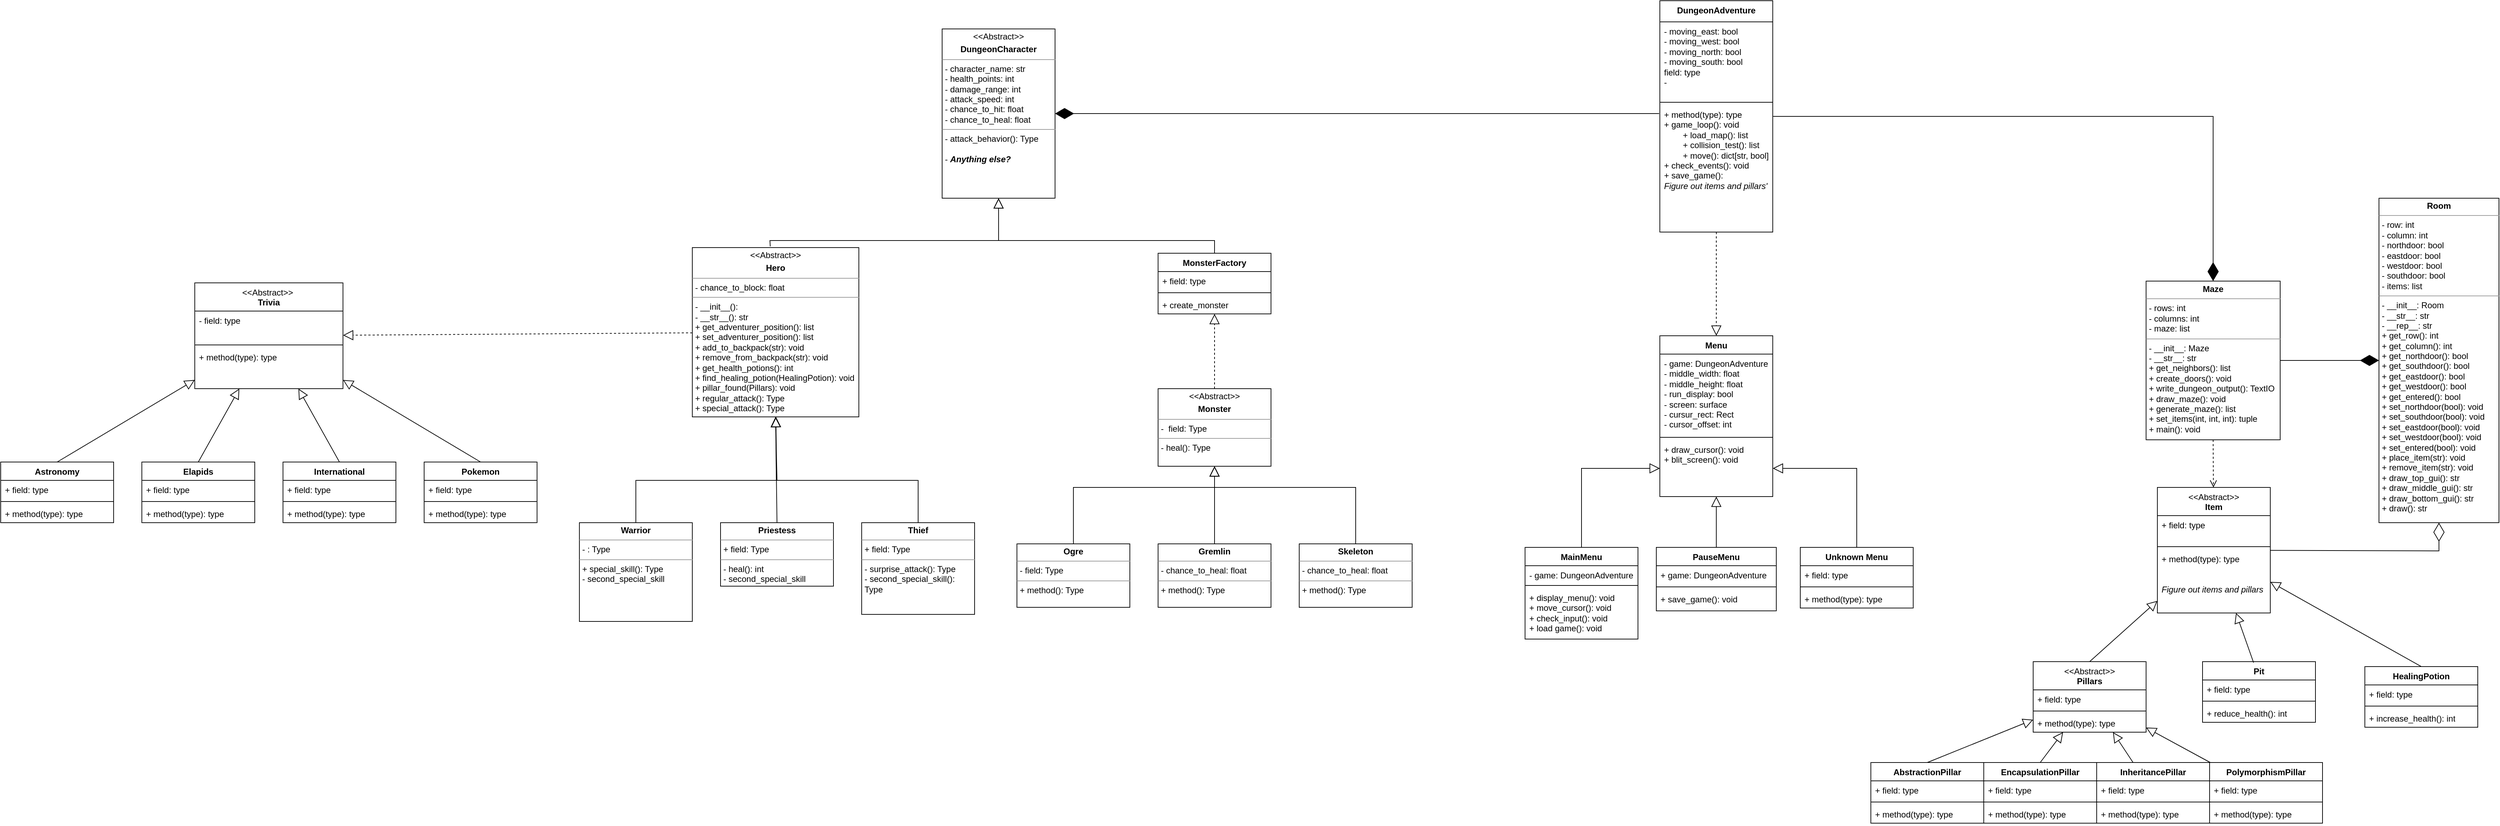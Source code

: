 <mxfile version="23.0.2" type="device">
  <diagram id="C5RBs43oDa-KdzZeNtuy" name="Page-1">
    <mxGraphModel dx="3747" dy="2224" grid="1" gridSize="10" guides="1" tooltips="1" connect="1" arrows="1" fold="1" page="1" pageScale="1" pageWidth="827" pageHeight="1169" math="0" shadow="0">
      <root>
        <mxCell id="WIyWlLk6GJQsqaUBKTNV-0" />
        <mxCell id="WIyWlLk6GJQsqaUBKTNV-1" parent="WIyWlLk6GJQsqaUBKTNV-0" />
        <mxCell id="2SQYG1B2E4VFdqfXbupN-0" value="&lt;p style=&quot;margin:0px;margin-top:4px;text-align:center;&quot;&gt;&lt;b&gt;Room&lt;/b&gt;&lt;/p&gt;&lt;hr size=&quot;1&quot;&gt;&lt;p style=&quot;margin:0px;margin-left:4px;&quot;&gt;- row: int&lt;/p&gt;&lt;p style=&quot;margin:0px;margin-left:4px;&quot;&gt;- column: int&lt;/p&gt;&lt;p style=&quot;margin:0px;margin-left:4px;&quot;&gt;- northdoor: bool&lt;/p&gt;&lt;p style=&quot;margin:0px;margin-left:4px;&quot;&gt;- eastdoor: bool&lt;/p&gt;&lt;p style=&quot;margin:0px;margin-left:4px;&quot;&gt;- westdoor: bool&lt;/p&gt;&lt;p style=&quot;margin:0px;margin-left:4px;&quot;&gt;- southdoor: bool&lt;/p&gt;&lt;p style=&quot;margin:0px;margin-left:4px;&quot;&gt;- items: list&lt;/p&gt;&lt;hr size=&quot;1&quot;&gt;&lt;p style=&quot;margin:0px;margin-left:4px;&quot;&gt;- __init__: Room&lt;/p&gt;&lt;p style=&quot;margin:0px;margin-left:4px;&quot;&gt;- __str__: str&lt;/p&gt;&lt;p style=&quot;margin:0px;margin-left:4px;&quot;&gt;- __rep__: str&lt;/p&gt;&lt;p style=&quot;margin:0px;margin-left:4px;&quot;&gt;+ get_row(): int&lt;/p&gt;&lt;p style=&quot;margin:0px;margin-left:4px;&quot;&gt;+ get_column(): int&lt;/p&gt;&lt;p style=&quot;margin:0px;margin-left:4px;&quot;&gt;+ get_northdoor(): bool&lt;/p&gt;&lt;p style=&quot;margin:0px;margin-left:4px;&quot;&gt;+ get_southdoor(): bool&lt;/p&gt;&lt;p style=&quot;margin:0px;margin-left:4px;&quot;&gt;+ get_eastdoor(): bool&lt;/p&gt;&lt;p style=&quot;margin:0px;margin-left:4px;&quot;&gt;+ get_westdoor(): bool&lt;/p&gt;&lt;p style=&quot;margin:0px;margin-left:4px;&quot;&gt;+ get_entered(): bool&lt;/p&gt;&lt;p style=&quot;margin:0px;margin-left:4px;&quot;&gt;+ set_northdoor(bool): void&lt;/p&gt;&lt;p style=&quot;margin:0px;margin-left:4px;&quot;&gt;+ set_southdoor(bool): void&lt;/p&gt;&lt;p style=&quot;margin:0px;margin-left:4px;&quot;&gt;+ set_eastdoor(bool): void&lt;/p&gt;&lt;p style=&quot;margin:0px;margin-left:4px;&quot;&gt;+ set_westdoor(bool): void&lt;/p&gt;&lt;p style=&quot;margin:0px;margin-left:4px;&quot;&gt;+ set_entered(bool): void&lt;/p&gt;&lt;p style=&quot;margin:0px;margin-left:4px;&quot;&gt;+ place_item(str): void&amp;nbsp;&lt;/p&gt;&lt;p style=&quot;margin:0px;margin-left:4px;&quot;&gt;+ remove_item(str): void&amp;nbsp;&lt;/p&gt;&lt;p style=&quot;margin:0px;margin-left:4px;&quot;&gt;+ draw_top_gui(): str&lt;/p&gt;&lt;p style=&quot;margin:0px;margin-left:4px;&quot;&gt;+ draw_middle_gui(): str&lt;/p&gt;&lt;p style=&quot;margin:0px;margin-left:4px;&quot;&gt;+ draw_bottom_gui(): str&lt;/p&gt;&lt;p style=&quot;margin:0px;margin-left:4px;&quot;&gt;+ draw(): str&lt;/p&gt;&lt;p style=&quot;margin:0px;margin-left:4px;&quot;&gt;&lt;br&gt;&lt;/p&gt;&lt;p style=&quot;margin:0px;margin-left:4px;&quot;&gt;&lt;br&gt;&lt;/p&gt;&lt;p style=&quot;margin:0px;margin-left:4px;&quot;&gt;&lt;br&gt;&lt;/p&gt;&lt;p style=&quot;margin:0px;margin-left:4px;&quot;&gt;&lt;br&gt;&lt;/p&gt;&lt;p style=&quot;margin:0px;margin-left:4px;&quot;&gt;&lt;br&gt;&lt;/p&gt;" style="verticalAlign=top;align=left;overflow=fill;fontSize=12;fontFamily=Helvetica;html=1;whiteSpace=wrap;" parent="WIyWlLk6GJQsqaUBKTNV-1" vertex="1">
          <mxGeometry x="2370" y="-40" width="170" height="460" as="geometry" />
        </mxCell>
        <mxCell id="2SQYG1B2E4VFdqfXbupN-1" value="&lt;p style=&quot;border-color: var(--border-color); margin: 4px 0px 0px; text-align: center;&quot;&gt;&amp;lt;&amp;lt;Abstract&amp;gt;&amp;gt;&lt;/p&gt;&lt;p style=&quot;margin:0px;margin-top:4px;text-align:center;&quot;&gt;&lt;b&gt;Hero&lt;/b&gt;&lt;/p&gt;&lt;hr size=&quot;1&quot;&gt;&lt;p style=&quot;margin:0px;margin-left:4px;&quot;&gt;- chance_to_block: float&lt;/p&gt;&lt;hr size=&quot;1&quot;&gt;&lt;p style=&quot;margin:0px;margin-left:4px;&quot;&gt;- __init__():&lt;/p&gt;&lt;p style=&quot;margin:0px;margin-left:4px;&quot;&gt;- __str__(): str&lt;/p&gt;&lt;p style=&quot;margin:0px;margin-left:4px;&quot;&gt;+ get_adventurer_position(): list&lt;/p&gt;&lt;p style=&quot;margin:0px;margin-left:4px;&quot;&gt;+ set_adventurer_position(): list&lt;/p&gt;&lt;p style=&quot;margin:0px;margin-left:4px;&quot;&gt;+ add_to_backpack(str): void&lt;/p&gt;&lt;p style=&quot;margin:0px;margin-left:4px;&quot;&gt;+ remove_from_backpack(str): void&lt;/p&gt;&lt;p style=&quot;margin:0px;margin-left:4px;&quot;&gt;+ get_health_potions(): int&lt;/p&gt;&lt;p style=&quot;margin:0px;margin-left:4px;&quot;&gt;+ find_healing_potion(HealingPotion): void&lt;/p&gt;&lt;p style=&quot;margin:0px;margin-left:4px;&quot;&gt;+ pillar_found(Pillars): void&lt;/p&gt;&lt;p style=&quot;margin:0px;margin-left:4px;&quot;&gt;+ regular_attack(): Type&lt;/p&gt;&lt;p style=&quot;margin:0px;margin-left:4px;&quot;&gt;+ special_attack(): Type&lt;/p&gt;" style="verticalAlign=top;align=left;overflow=fill;fontSize=12;fontFamily=Helvetica;html=1;whiteSpace=wrap;" parent="WIyWlLk6GJQsqaUBKTNV-1" vertex="1">
          <mxGeometry x="-20" y="30" width="236" height="240" as="geometry" />
        </mxCell>
        <mxCell id="2SQYG1B2E4VFdqfXbupN-7" value="&lt;p style=&quot;margin:0px;margin-top:4px;text-align:center;&quot;&gt;&lt;b&gt;Maze&lt;/b&gt;&lt;/p&gt;&lt;hr size=&quot;1&quot;&gt;&lt;p style=&quot;margin:0px;margin-left:4px;&quot;&gt;- rows: int&lt;/p&gt;&lt;p style=&quot;margin:0px;margin-left:4px;&quot;&gt;- columns: int&lt;/p&gt;&lt;p style=&quot;margin:0px;margin-left:4px;&quot;&gt;- maze: list&lt;/p&gt;&lt;hr size=&quot;1&quot;&gt;&lt;p style=&quot;margin:0px;margin-left:4px;&quot;&gt;- __init__: Maze&lt;/p&gt;&lt;p style=&quot;margin:0px;margin-left:4px;&quot;&gt;- __str__: str&lt;/p&gt;&lt;p style=&quot;margin:0px;margin-left:4px;&quot;&gt;+ get_neighbors(): list&lt;/p&gt;&lt;p style=&quot;margin:0px;margin-left:4px;&quot;&gt;+ create_doors(): void&lt;/p&gt;&lt;p style=&quot;margin:0px;margin-left:4px;&quot;&gt;+ write_dungeon_output(): TextIO&lt;/p&gt;&lt;p style=&quot;margin:0px;margin-left:4px;&quot;&gt;+ draw_maze(): void&lt;/p&gt;&lt;p style=&quot;margin:0px;margin-left:4px;&quot;&gt;+ generate_maze(): list&lt;/p&gt;&lt;p style=&quot;margin:0px;margin-left:4px;&quot;&gt;+ set_items(int, int, int): tuple&lt;/p&gt;&lt;p style=&quot;margin:0px;margin-left:4px;&quot;&gt;+ main(): void&lt;/p&gt;&lt;p style=&quot;margin:0px;margin-left:4px;&quot;&gt;&lt;br&gt;&lt;/p&gt;" style="verticalAlign=top;align=left;overflow=fill;fontSize=12;fontFamily=Helvetica;html=1;whiteSpace=wrap;" parent="WIyWlLk6GJQsqaUBKTNV-1" vertex="1">
          <mxGeometry x="2040" y="77.5" width="190" height="225" as="geometry" />
        </mxCell>
        <mxCell id="T3Q15eoxekqwQcmFbdD2-0" value="&lt;p style=&quot;margin:0px;margin-top:4px;text-align:center;&quot;&gt;&amp;lt;&amp;lt;Abstract&amp;gt;&amp;gt;&lt;/p&gt;&lt;p style=&quot;margin:0px;margin-top:4px;text-align:center;&quot;&gt;&lt;b&gt;DungeonCharacter&lt;/b&gt;&lt;/p&gt;&lt;hr size=&quot;1&quot;&gt;&lt;p style=&quot;margin:0px;margin-left:4px;&quot;&gt;- character_name: str&lt;/p&gt;&lt;p style=&quot;margin:0px;margin-left:4px;&quot;&gt;- health_points: int&lt;/p&gt;&lt;p style=&quot;margin:0px;margin-left:4px;&quot;&gt;- damage_range: int&lt;/p&gt;&lt;p style=&quot;margin:0px;margin-left:4px;&quot;&gt;- attack_speed: int&lt;/p&gt;&lt;p style=&quot;margin:0px;margin-left:4px;&quot;&gt;- chance_to_hit: float&lt;/p&gt;&lt;p style=&quot;margin:0px;margin-left:4px;&quot;&gt;- chance_to_heal: float&lt;/p&gt;&lt;hr size=&quot;1&quot;&gt;&lt;p style=&quot;margin:0px;margin-left:4px;&quot;&gt;- attack_behavior(): Type&lt;/p&gt;&lt;p style=&quot;margin:0px;margin-left:4px;&quot;&gt;&lt;br&gt;&lt;/p&gt;&lt;p style=&quot;margin:0px;margin-left:4px;&quot;&gt;- &lt;i&gt;&lt;b&gt;Anything else?&lt;/b&gt;&lt;/i&gt;&lt;/p&gt;" style="verticalAlign=top;align=left;overflow=fill;fontSize=12;fontFamily=Helvetica;html=1;whiteSpace=wrap;" parent="WIyWlLk6GJQsqaUBKTNV-1" vertex="1">
          <mxGeometry x="334" y="-280" width="160" height="240" as="geometry" />
        </mxCell>
        <mxCell id="T3Q15eoxekqwQcmFbdD2-1" value="" style="edgeStyle=none;html=1;endSize=12;endArrow=block;endFill=0;rounded=0;exitX=0.468;exitY=-0.007;exitDx=0;exitDy=0;entryX=0.5;entryY=1;entryDx=0;entryDy=0;exitPerimeter=0;" parent="WIyWlLk6GJQsqaUBKTNV-1" source="2SQYG1B2E4VFdqfXbupN-1" target="T3Q15eoxekqwQcmFbdD2-0" edge="1">
          <mxGeometry width="160" relative="1" as="geometry">
            <mxPoint x="74" y="-70" as="sourcePoint" />
            <mxPoint x="74" y="90" as="targetPoint" />
            <Array as="points">
              <mxPoint x="90" y="20" />
              <mxPoint x="414" y="20" />
            </Array>
          </mxGeometry>
        </mxCell>
        <mxCell id="T3Q15eoxekqwQcmFbdD2-3" value="&lt;p style=&quot;border-color: var(--border-color); margin: 4px 0px 0px; text-align: center;&quot;&gt;&amp;lt;&amp;lt;Abstract&amp;gt;&amp;gt;&lt;/p&gt;&lt;p style=&quot;margin:0px;margin-top:4px;text-align:center;&quot;&gt;&lt;b&gt;Monster&lt;/b&gt;&lt;/p&gt;&lt;hr size=&quot;1&quot;&gt;&lt;p style=&quot;margin:0px;margin-left:4px;&quot;&gt;-&amp;nbsp; field: Type&lt;/p&gt;&lt;hr size=&quot;1&quot;&gt;&lt;p style=&quot;margin:0px;margin-left:4px;&quot;&gt;- heal(): Type&lt;/p&gt;" style="verticalAlign=top;align=left;overflow=fill;fontSize=12;fontFamily=Helvetica;html=1;whiteSpace=wrap;" parent="WIyWlLk6GJQsqaUBKTNV-1" vertex="1">
          <mxGeometry x="640" y="230" width="160" height="110" as="geometry" />
        </mxCell>
        <mxCell id="T3Q15eoxekqwQcmFbdD2-4" value="" style="edgeStyle=none;html=1;endSize=12;endArrow=block;endFill=0;rounded=0;entryX=0.5;entryY=1;entryDx=0;entryDy=0;exitX=0.5;exitY=0;exitDx=0;exitDy=0;" parent="WIyWlLk6GJQsqaUBKTNV-1" source="0gbFixZ2wSr5rew4Sawu-26" target="T3Q15eoxekqwQcmFbdD2-0" edge="1">
          <mxGeometry width="160" relative="1" as="geometry">
            <mxPoint x="740" y="-220" as="sourcePoint" />
            <mxPoint x="610" y="-210" as="targetPoint" />
            <Array as="points">
              <mxPoint x="720" y="20" />
              <mxPoint x="414" y="20" />
            </Array>
          </mxGeometry>
        </mxCell>
        <mxCell id="T3Q15eoxekqwQcmFbdD2-5" value="&lt;p style=&quot;margin:0px;margin-top:4px;text-align:center;&quot;&gt;&lt;b&gt;Warrior&lt;/b&gt;&lt;/p&gt;&lt;hr size=&quot;1&quot;&gt;&lt;p style=&quot;margin:0px;margin-left:4px;&quot;&gt;-&amp;nbsp;: Type&lt;/p&gt;&lt;hr size=&quot;1&quot;&gt;&lt;p style=&quot;margin:0px;margin-left:4px;&quot;&gt;+ special_skill(): Type&lt;/p&gt;&lt;p style=&quot;margin:0px;margin-left:4px;&quot;&gt;- second_special_skill&lt;/p&gt;" style="verticalAlign=top;align=left;overflow=fill;fontSize=12;fontFamily=Helvetica;html=1;whiteSpace=wrap;" parent="WIyWlLk6GJQsqaUBKTNV-1" vertex="1">
          <mxGeometry x="-180" y="420" width="160" height="140" as="geometry" />
        </mxCell>
        <mxCell id="T3Q15eoxekqwQcmFbdD2-6" value="&lt;p style=&quot;margin:0px;margin-top:4px;text-align:center;&quot;&gt;&lt;b&gt;Priestess&lt;/b&gt;&lt;/p&gt;&lt;hr size=&quot;1&quot;&gt;&lt;p style=&quot;margin:0px;margin-left:4px;&quot;&gt;+ field: Type&lt;/p&gt;&lt;hr size=&quot;1&quot;&gt;&lt;p style=&quot;margin:0px;margin-left:4px;&quot;&gt;- heal(): int&lt;/p&gt;&lt;p style=&quot;margin:0px;margin-left:4px;&quot;&gt;- second_special_skill&lt;/p&gt;" style="verticalAlign=top;align=left;overflow=fill;fontSize=12;fontFamily=Helvetica;html=1;whiteSpace=wrap;" parent="WIyWlLk6GJQsqaUBKTNV-1" vertex="1">
          <mxGeometry x="20" y="420" width="160" height="90" as="geometry" />
        </mxCell>
        <mxCell id="T3Q15eoxekqwQcmFbdD2-7" value="&lt;p style=&quot;margin:0px;margin-top:4px;text-align:center;&quot;&gt;&lt;b&gt;Thief&lt;/b&gt;&lt;/p&gt;&lt;hr size=&quot;1&quot;&gt;&lt;p style=&quot;margin:0px;margin-left:4px;&quot;&gt;+ field: Type&lt;/p&gt;&lt;hr size=&quot;1&quot;&gt;&lt;p style=&quot;margin:0px;margin-left:4px;&quot;&gt;- surprise_attack(): Type&lt;/p&gt;&lt;p style=&quot;margin:0px;margin-left:4px;&quot;&gt;- second_special_skill(): Type&lt;/p&gt;" style="verticalAlign=top;align=left;overflow=fill;fontSize=12;fontFamily=Helvetica;html=1;whiteSpace=wrap;" parent="WIyWlLk6GJQsqaUBKTNV-1" vertex="1">
          <mxGeometry x="220" y="420" width="160" height="130" as="geometry" />
        </mxCell>
        <mxCell id="T3Q15eoxekqwQcmFbdD2-8" value="" style="edgeStyle=none;html=1;endSize=12;endArrow=block;endFill=0;rounded=0;exitX=0.5;exitY=0;exitDx=0;exitDy=0;entryX=0.5;entryY=1;entryDx=0;entryDy=0;" parent="WIyWlLk6GJQsqaUBKTNV-1" source="T3Q15eoxekqwQcmFbdD2-6" target="2SQYG1B2E4VFdqfXbupN-1" edge="1">
          <mxGeometry width="160" relative="1" as="geometry">
            <mxPoint x="290" y="130" as="sourcePoint" />
            <mxPoint x="90" y="300" as="targetPoint" />
          </mxGeometry>
        </mxCell>
        <mxCell id="T3Q15eoxekqwQcmFbdD2-9" value="" style="edgeStyle=none;html=1;endSize=12;endArrow=block;endFill=0;rounded=0;exitX=0.5;exitY=0;exitDx=0;exitDy=0;" parent="WIyWlLk6GJQsqaUBKTNV-1" source="T3Q15eoxekqwQcmFbdD2-5" target="2SQYG1B2E4VFdqfXbupN-1" edge="1">
          <mxGeometry width="160" relative="1" as="geometry">
            <mxPoint x="-100.5" y="260" as="sourcePoint" />
            <mxPoint x="-34" y="320" as="targetPoint" />
            <Array as="points">
              <mxPoint x="-100" y="360" />
              <mxPoint x="99" y="360" />
            </Array>
          </mxGeometry>
        </mxCell>
        <mxCell id="T3Q15eoxekqwQcmFbdD2-10" value="&lt;p style=&quot;margin:0px;margin-top:4px;text-align:center;&quot;&gt;&lt;b&gt;Ogre&lt;/b&gt;&lt;/p&gt;&lt;hr size=&quot;1&quot;&gt;&lt;p style=&quot;margin:0px;margin-left:4px;&quot;&gt;- field: Type&lt;/p&gt;&lt;hr size=&quot;1&quot;&gt;&lt;p style=&quot;margin:0px;margin-left:4px;&quot;&gt;+ method(): Type&lt;/p&gt;" style="verticalAlign=top;align=left;overflow=fill;fontSize=12;fontFamily=Helvetica;html=1;whiteSpace=wrap;" parent="WIyWlLk6GJQsqaUBKTNV-1" vertex="1">
          <mxGeometry x="440" y="450" width="160" height="90" as="geometry" />
        </mxCell>
        <mxCell id="T3Q15eoxekqwQcmFbdD2-11" value="&lt;p style=&quot;margin:0px;margin-top:4px;text-align:center;&quot;&gt;&lt;b&gt;Gremlin&lt;/b&gt;&lt;/p&gt;&lt;hr size=&quot;1&quot;&gt;&lt;p style=&quot;margin:0px;margin-left:4px;&quot;&gt;- chance_to_heal: float&lt;br&gt;&lt;/p&gt;&lt;hr size=&quot;1&quot;&gt;&lt;p style=&quot;margin:0px;margin-left:4px;&quot;&gt;+ method(): Type&lt;/p&gt;" style="verticalAlign=top;align=left;overflow=fill;fontSize=12;fontFamily=Helvetica;html=1;whiteSpace=wrap;" parent="WIyWlLk6GJQsqaUBKTNV-1" vertex="1">
          <mxGeometry x="640" y="450" width="160" height="90" as="geometry" />
        </mxCell>
        <mxCell id="T3Q15eoxekqwQcmFbdD2-12" value="&lt;p style=&quot;margin:0px;margin-top:4px;text-align:center;&quot;&gt;&lt;b&gt;Skeleton&lt;/b&gt;&lt;/p&gt;&lt;hr size=&quot;1&quot;&gt;&lt;p style=&quot;margin:0px;margin-left:4px;&quot;&gt;- chance_to_heal: float&lt;br&gt;&lt;/p&gt;&lt;hr size=&quot;1&quot;&gt;&lt;p style=&quot;margin:0px;margin-left:4px;&quot;&gt;+ method(): Type&lt;/p&gt;" style="verticalAlign=top;align=left;overflow=fill;fontSize=12;fontFamily=Helvetica;html=1;whiteSpace=wrap;" parent="WIyWlLk6GJQsqaUBKTNV-1" vertex="1">
          <mxGeometry x="840" y="450" width="160" height="90" as="geometry" />
        </mxCell>
        <mxCell id="T3Q15eoxekqwQcmFbdD2-13" value="" style="edgeStyle=none;html=1;endSize=12;endArrow=block;endFill=0;rounded=0;exitX=0.5;exitY=0;exitDx=0;exitDy=0;entryX=0.5;entryY=1;entryDx=0;entryDy=0;" parent="WIyWlLk6GJQsqaUBKTNV-1" target="T3Q15eoxekqwQcmFbdD2-3" edge="1">
          <mxGeometry width="160" relative="1" as="geometry">
            <mxPoint x="720" y="450" as="sourcePoint" />
            <mxPoint x="730" y="370" as="targetPoint" />
          </mxGeometry>
        </mxCell>
        <mxCell id="T3Q15eoxekqwQcmFbdD2-14" value="" style="edgeStyle=elbowEdgeStyle;html=1;endSize=12;endArrow=block;endFill=0;rounded=0;exitX=0.5;exitY=0;exitDx=0;exitDy=0;elbow=vertical;entryX=0.5;entryY=1;entryDx=0;entryDy=0;" parent="WIyWlLk6GJQsqaUBKTNV-1" target="T3Q15eoxekqwQcmFbdD2-3" edge="1">
          <mxGeometry width="160" relative="1" as="geometry">
            <mxPoint x="520" y="450" as="sourcePoint" />
            <mxPoint x="760" y="350" as="targetPoint" />
            <Array as="points">
              <mxPoint x="620.5" y="370" />
            </Array>
          </mxGeometry>
        </mxCell>
        <mxCell id="T3Q15eoxekqwQcmFbdD2-15" value="" style="edgeStyle=none;html=1;endSize=12;endArrow=block;endFill=0;rounded=0;exitX=0.5;exitY=0;exitDx=0;exitDy=0;entryX=0.5;entryY=1;entryDx=0;entryDy=0;" parent="WIyWlLk6GJQsqaUBKTNV-1" source="T3Q15eoxekqwQcmFbdD2-12" target="T3Q15eoxekqwQcmFbdD2-3" edge="1">
          <mxGeometry width="160" relative="1" as="geometry">
            <mxPoint x="959.5" y="450" as="sourcePoint" />
            <mxPoint x="760" y="340" as="targetPoint" />
            <Array as="points">
              <mxPoint x="920" y="370" />
              <mxPoint x="720" y="370" />
            </Array>
          </mxGeometry>
        </mxCell>
        <mxCell id="T3Q15eoxekqwQcmFbdD2-16" value="" style="edgeStyle=none;html=1;endSize=12;endArrow=block;endFill=0;rounded=0;exitX=0.5;exitY=0;exitDx=0;exitDy=0;entryX=0.5;entryY=1;entryDx=0;entryDy=0;" parent="WIyWlLk6GJQsqaUBKTNV-1" source="T3Q15eoxekqwQcmFbdD2-7" target="2SQYG1B2E4VFdqfXbupN-1" edge="1">
          <mxGeometry width="160" relative="1" as="geometry">
            <mxPoint x="299.5" y="260" as="sourcePoint" />
            <mxPoint x="100" y="280" as="targetPoint" />
            <Array as="points">
              <mxPoint x="300" y="360" />
              <mxPoint x="100" y="360" />
            </Array>
          </mxGeometry>
        </mxCell>
        <mxCell id="T3Q15eoxekqwQcmFbdD2-21" value="&lt;span style=&quot;font-weight: normal;&quot;&gt;&amp;lt;&amp;lt;Abstract&amp;gt;&amp;gt;&amp;nbsp;&lt;/span&gt;&lt;br&gt;Trivia" style="swimlane;fontStyle=1;align=center;verticalAlign=top;childLayout=stackLayout;horizontal=1;startSize=40;horizontalStack=0;resizeParent=1;resizeParentMax=0;resizeLast=0;collapsible=1;marginBottom=0;whiteSpace=wrap;html=1;" parent="WIyWlLk6GJQsqaUBKTNV-1" vertex="1">
          <mxGeometry x="-725" y="80" width="210" height="150" as="geometry">
            <mxRectangle x="-130" y="630" width="100" height="30" as="alternateBounds" />
          </mxGeometry>
        </mxCell>
        <mxCell id="T3Q15eoxekqwQcmFbdD2-22" value="- field: type" style="text;strokeColor=none;fillColor=none;align=left;verticalAlign=top;spacingLeft=4;spacingRight=4;overflow=hidden;rotatable=0;points=[[0,0.5],[1,0.5]];portConstraint=eastwest;whiteSpace=wrap;html=1;" parent="T3Q15eoxekqwQcmFbdD2-21" vertex="1">
          <mxGeometry y="40" width="210" height="44" as="geometry" />
        </mxCell>
        <mxCell id="T3Q15eoxekqwQcmFbdD2-23" value="" style="line;strokeWidth=1;fillColor=none;align=left;verticalAlign=middle;spacingTop=-1;spacingLeft=3;spacingRight=3;rotatable=0;labelPosition=right;points=[];portConstraint=eastwest;strokeColor=inherit;" parent="T3Q15eoxekqwQcmFbdD2-21" vertex="1">
          <mxGeometry y="84" width="210" height="8" as="geometry" />
        </mxCell>
        <mxCell id="T3Q15eoxekqwQcmFbdD2-24" value="+ method(type): type" style="text;strokeColor=none;fillColor=none;align=left;verticalAlign=top;spacingLeft=4;spacingRight=4;overflow=hidden;rotatable=0;points=[[0,0.5],[1,0.5]];portConstraint=eastwest;whiteSpace=wrap;html=1;" parent="T3Q15eoxekqwQcmFbdD2-21" vertex="1">
          <mxGeometry y="92" width="210" height="58" as="geometry" />
        </mxCell>
        <mxCell id="T3Q15eoxekqwQcmFbdD2-25" value="Elapids" style="swimlane;fontStyle=1;align=center;verticalAlign=top;childLayout=stackLayout;horizontal=1;startSize=26;horizontalStack=0;resizeParent=1;resizeParentMax=0;resizeLast=0;collapsible=1;marginBottom=0;whiteSpace=wrap;html=1;" parent="WIyWlLk6GJQsqaUBKTNV-1" vertex="1">
          <mxGeometry x="-800" y="334" width="160" height="86" as="geometry" />
        </mxCell>
        <mxCell id="T3Q15eoxekqwQcmFbdD2-26" value="+ field: type" style="text;strokeColor=none;fillColor=none;align=left;verticalAlign=top;spacingLeft=4;spacingRight=4;overflow=hidden;rotatable=0;points=[[0,0.5],[1,0.5]];portConstraint=eastwest;whiteSpace=wrap;html=1;" parent="T3Q15eoxekqwQcmFbdD2-25" vertex="1">
          <mxGeometry y="26" width="160" height="26" as="geometry" />
        </mxCell>
        <mxCell id="T3Q15eoxekqwQcmFbdD2-27" value="" style="line;strokeWidth=1;fillColor=none;align=left;verticalAlign=middle;spacingTop=-1;spacingLeft=3;spacingRight=3;rotatable=0;labelPosition=right;points=[];portConstraint=eastwest;strokeColor=inherit;" parent="T3Q15eoxekqwQcmFbdD2-25" vertex="1">
          <mxGeometry y="52" width="160" height="8" as="geometry" />
        </mxCell>
        <mxCell id="T3Q15eoxekqwQcmFbdD2-28" value="+ method(type): type" style="text;strokeColor=none;fillColor=none;align=left;verticalAlign=top;spacingLeft=4;spacingRight=4;overflow=hidden;rotatable=0;points=[[0,0.5],[1,0.5]];portConstraint=eastwest;whiteSpace=wrap;html=1;" parent="T3Q15eoxekqwQcmFbdD2-25" vertex="1">
          <mxGeometry y="60" width="160" height="26" as="geometry" />
        </mxCell>
        <mxCell id="T3Q15eoxekqwQcmFbdD2-29" value="International" style="swimlane;fontStyle=1;align=center;verticalAlign=top;childLayout=stackLayout;horizontal=1;startSize=26;horizontalStack=0;resizeParent=1;resizeParentMax=0;resizeLast=0;collapsible=1;marginBottom=0;whiteSpace=wrap;html=1;" parent="WIyWlLk6GJQsqaUBKTNV-1" vertex="1">
          <mxGeometry x="-600" y="334" width="160" height="86" as="geometry" />
        </mxCell>
        <mxCell id="T3Q15eoxekqwQcmFbdD2-30" value="+ field: type" style="text;strokeColor=none;fillColor=none;align=left;verticalAlign=top;spacingLeft=4;spacingRight=4;overflow=hidden;rotatable=0;points=[[0,0.5],[1,0.5]];portConstraint=eastwest;whiteSpace=wrap;html=1;" parent="T3Q15eoxekqwQcmFbdD2-29" vertex="1">
          <mxGeometry y="26" width="160" height="26" as="geometry" />
        </mxCell>
        <mxCell id="T3Q15eoxekqwQcmFbdD2-31" value="" style="line;strokeWidth=1;fillColor=none;align=left;verticalAlign=middle;spacingTop=-1;spacingLeft=3;spacingRight=3;rotatable=0;labelPosition=right;points=[];portConstraint=eastwest;strokeColor=inherit;" parent="T3Q15eoxekqwQcmFbdD2-29" vertex="1">
          <mxGeometry y="52" width="160" height="8" as="geometry" />
        </mxCell>
        <mxCell id="T3Q15eoxekqwQcmFbdD2-32" value="+ method(type): type" style="text;strokeColor=none;fillColor=none;align=left;verticalAlign=top;spacingLeft=4;spacingRight=4;overflow=hidden;rotatable=0;points=[[0,0.5],[1,0.5]];portConstraint=eastwest;whiteSpace=wrap;html=1;" parent="T3Q15eoxekqwQcmFbdD2-29" vertex="1">
          <mxGeometry y="60" width="160" height="26" as="geometry" />
        </mxCell>
        <mxCell id="T3Q15eoxekqwQcmFbdD2-34" value="Pokemon" style="swimlane;fontStyle=1;align=center;verticalAlign=top;childLayout=stackLayout;horizontal=1;startSize=26;horizontalStack=0;resizeParent=1;resizeParentMax=0;resizeLast=0;collapsible=1;marginBottom=0;whiteSpace=wrap;html=1;" parent="WIyWlLk6GJQsqaUBKTNV-1" vertex="1">
          <mxGeometry x="-400" y="334" width="160" height="86" as="geometry" />
        </mxCell>
        <mxCell id="T3Q15eoxekqwQcmFbdD2-35" value="+ field: type" style="text;strokeColor=none;fillColor=none;align=left;verticalAlign=top;spacingLeft=4;spacingRight=4;overflow=hidden;rotatable=0;points=[[0,0.5],[1,0.5]];portConstraint=eastwest;whiteSpace=wrap;html=1;" parent="T3Q15eoxekqwQcmFbdD2-34" vertex="1">
          <mxGeometry y="26" width="160" height="26" as="geometry" />
        </mxCell>
        <mxCell id="T3Q15eoxekqwQcmFbdD2-36" value="" style="line;strokeWidth=1;fillColor=none;align=left;verticalAlign=middle;spacingTop=-1;spacingLeft=3;spacingRight=3;rotatable=0;labelPosition=right;points=[];portConstraint=eastwest;strokeColor=inherit;" parent="T3Q15eoxekqwQcmFbdD2-34" vertex="1">
          <mxGeometry y="52" width="160" height="8" as="geometry" />
        </mxCell>
        <mxCell id="T3Q15eoxekqwQcmFbdD2-37" value="+ method(type): type" style="text;strokeColor=none;fillColor=none;align=left;verticalAlign=top;spacingLeft=4;spacingRight=4;overflow=hidden;rotatable=0;points=[[0,0.5],[1,0.5]];portConstraint=eastwest;whiteSpace=wrap;html=1;" parent="T3Q15eoxekqwQcmFbdD2-34" vertex="1">
          <mxGeometry y="60" width="160" height="26" as="geometry" />
        </mxCell>
        <mxCell id="T3Q15eoxekqwQcmFbdD2-38" value="Astronomy" style="swimlane;fontStyle=1;align=center;verticalAlign=top;childLayout=stackLayout;horizontal=1;startSize=26;horizontalStack=0;resizeParent=1;resizeParentMax=0;resizeLast=0;collapsible=1;marginBottom=0;whiteSpace=wrap;html=1;" parent="WIyWlLk6GJQsqaUBKTNV-1" vertex="1">
          <mxGeometry x="-1000" y="334" width="160" height="86" as="geometry" />
        </mxCell>
        <mxCell id="T3Q15eoxekqwQcmFbdD2-39" value="+ field: type" style="text;strokeColor=none;fillColor=none;align=left;verticalAlign=top;spacingLeft=4;spacingRight=4;overflow=hidden;rotatable=0;points=[[0,0.5],[1,0.5]];portConstraint=eastwest;whiteSpace=wrap;html=1;" parent="T3Q15eoxekqwQcmFbdD2-38" vertex="1">
          <mxGeometry y="26" width="160" height="26" as="geometry" />
        </mxCell>
        <mxCell id="T3Q15eoxekqwQcmFbdD2-40" value="" style="line;strokeWidth=1;fillColor=none;align=left;verticalAlign=middle;spacingTop=-1;spacingLeft=3;spacingRight=3;rotatable=0;labelPosition=right;points=[];portConstraint=eastwest;strokeColor=inherit;" parent="T3Q15eoxekqwQcmFbdD2-38" vertex="1">
          <mxGeometry y="52" width="160" height="8" as="geometry" />
        </mxCell>
        <mxCell id="T3Q15eoxekqwQcmFbdD2-41" value="+ method(type): type" style="text;strokeColor=none;fillColor=none;align=left;verticalAlign=top;spacingLeft=4;spacingRight=4;overflow=hidden;rotatable=0;points=[[0,0.5],[1,0.5]];portConstraint=eastwest;whiteSpace=wrap;html=1;" parent="T3Q15eoxekqwQcmFbdD2-38" vertex="1">
          <mxGeometry y="60" width="160" height="26" as="geometry" />
        </mxCell>
        <mxCell id="T3Q15eoxekqwQcmFbdD2-42" value="&lt;span style=&quot;font-weight: normal;&quot;&gt;&amp;lt;&amp;lt;Abstract&amp;gt;&amp;gt;&lt;/span&gt;&lt;span style=&quot;font-weight: 400;&quot;&gt;&lt;br&gt;&lt;/span&gt;Item" style="swimlane;fontStyle=1;align=center;verticalAlign=top;childLayout=stackLayout;horizontal=1;startSize=40;horizontalStack=0;resizeParent=1;resizeParentMax=0;resizeLast=0;collapsible=1;marginBottom=0;whiteSpace=wrap;html=1;" parent="WIyWlLk6GJQsqaUBKTNV-1" vertex="1">
          <mxGeometry x="2056" y="370" width="160" height="178" as="geometry" />
        </mxCell>
        <mxCell id="T3Q15eoxekqwQcmFbdD2-43" value="+ field: type" style="text;strokeColor=none;fillColor=none;align=left;verticalAlign=top;spacingLeft=4;spacingRight=4;overflow=hidden;rotatable=0;points=[[0,0.5],[1,0.5]];portConstraint=eastwest;whiteSpace=wrap;html=1;" parent="T3Q15eoxekqwQcmFbdD2-42" vertex="1">
          <mxGeometry y="40" width="160" height="40" as="geometry" />
        </mxCell>
        <mxCell id="T3Q15eoxekqwQcmFbdD2-44" value="" style="line;strokeWidth=1;fillColor=none;align=left;verticalAlign=middle;spacingTop=-1;spacingLeft=3;spacingRight=3;rotatable=0;labelPosition=right;points=[];portConstraint=eastwest;strokeColor=inherit;" parent="T3Q15eoxekqwQcmFbdD2-42" vertex="1">
          <mxGeometry y="80" width="160" height="8" as="geometry" />
        </mxCell>
        <mxCell id="T3Q15eoxekqwQcmFbdD2-45" value="+ method(type): type&lt;br&gt;&lt;br&gt;&lt;br&gt;&lt;i&gt;Figure out items and pillars&lt;/i&gt;" style="text;strokeColor=none;fillColor=none;align=left;verticalAlign=top;spacingLeft=4;spacingRight=4;overflow=hidden;rotatable=0;points=[[0,0.5],[1,0.5]];portConstraint=eastwest;whiteSpace=wrap;html=1;" parent="T3Q15eoxekqwQcmFbdD2-42" vertex="1">
          <mxGeometry y="88" width="160" height="90" as="geometry" />
        </mxCell>
        <mxCell id="IG9ms7bhxWijOEGLaOA6-1" value="" style="endArrow=diamondThin;endFill=1;endSize=24;html=1;rounded=0;" parent="WIyWlLk6GJQsqaUBKTNV-1" target="T3Q15eoxekqwQcmFbdD2-0" edge="1">
          <mxGeometry width="160" relative="1" as="geometry">
            <mxPoint x="1350" y="-160" as="sourcePoint" />
            <mxPoint x="820" y="-164" as="targetPoint" />
            <Array as="points" />
          </mxGeometry>
        </mxCell>
        <mxCell id="IG9ms7bhxWijOEGLaOA6-2" value="" style="endArrow=diamondThin;endFill=1;endSize=24;html=1;rounded=0;exitX=1;exitY=0.5;exitDx=0;exitDy=0;" parent="WIyWlLk6GJQsqaUBKTNV-1" source="2SQYG1B2E4VFdqfXbupN-7" edge="1">
          <mxGeometry width="160" relative="1" as="geometry">
            <mxPoint x="2260" y="200" as="sourcePoint" />
            <mxPoint x="2370" y="190" as="targetPoint" />
          </mxGeometry>
        </mxCell>
        <mxCell id="0gbFixZ2wSr5rew4Sawu-0" value="DungeonAdventure" style="swimlane;fontStyle=1;align=center;verticalAlign=top;childLayout=stackLayout;horizontal=1;startSize=30;horizontalStack=0;resizeParent=1;resizeParentMax=0;resizeLast=0;collapsible=1;marginBottom=0;whiteSpace=wrap;html=1;" parent="WIyWlLk6GJQsqaUBKTNV-1" vertex="1">
          <mxGeometry x="1351" y="-320" width="160" height="328" as="geometry" />
        </mxCell>
        <mxCell id="0gbFixZ2wSr5rew4Sawu-1" value="- moving_east: bool&lt;br&gt;- moving_west: bool&lt;br&gt;- moving_north: bool&lt;br&gt;- moving_south: bool&lt;br&gt;field: type&lt;br&gt;-" style="text;strokeColor=none;fillColor=none;align=left;verticalAlign=top;spacingLeft=4;spacingRight=4;overflow=hidden;rotatable=0;points=[[0,0.5],[1,0.5]];portConstraint=eastwest;whiteSpace=wrap;html=1;" parent="0gbFixZ2wSr5rew4Sawu-0" vertex="1">
          <mxGeometry y="30" width="160" height="110" as="geometry" />
        </mxCell>
        <mxCell id="0gbFixZ2wSr5rew4Sawu-2" value="" style="line;strokeWidth=1;fillColor=none;align=left;verticalAlign=middle;spacingTop=-1;spacingLeft=3;spacingRight=3;rotatable=0;labelPosition=right;points=[];portConstraint=eastwest;strokeColor=inherit;" parent="0gbFixZ2wSr5rew4Sawu-0" vertex="1">
          <mxGeometry y="140" width="160" height="8" as="geometry" />
        </mxCell>
        <mxCell id="0gbFixZ2wSr5rew4Sawu-3" value="+ method(type): type&lt;br&gt;+ game_loop(): void&lt;br&gt;&lt;span style=&quot;white-space: pre;&quot;&gt;&#x9;&lt;/span&gt;+ load_map(): list&lt;br&gt;&lt;span style=&quot;white-space: pre;&quot;&gt;&#x9;&lt;/span&gt;+ collision_test(): list&lt;br&gt;&lt;span style=&quot;white-space: pre;&quot;&gt;&#x9;&lt;/span&gt;+ move(): dict[str, bool]&lt;br&gt;+ check_events(): void&lt;br&gt;+ save_game():&amp;nbsp;&lt;br&gt;&lt;i&gt;Figure out items and pillars&#39;&lt;/i&gt;" style="text;strokeColor=none;fillColor=none;align=left;verticalAlign=top;spacingLeft=4;spacingRight=4;overflow=hidden;rotatable=0;points=[[0,0.5],[1,0.5]];portConstraint=eastwest;whiteSpace=wrap;html=1;" parent="0gbFixZ2wSr5rew4Sawu-0" vertex="1">
          <mxGeometry y="148" width="160" height="180" as="geometry" />
        </mxCell>
        <mxCell id="0gbFixZ2wSr5rew4Sawu-6" value="Menu" style="swimlane;fontStyle=1;align=center;verticalAlign=top;childLayout=stackLayout;horizontal=1;startSize=26;horizontalStack=0;resizeParent=1;resizeParentMax=0;resizeLast=0;collapsible=1;marginBottom=0;whiteSpace=wrap;html=1;" parent="WIyWlLk6GJQsqaUBKTNV-1" vertex="1">
          <mxGeometry x="1351" y="155" width="160" height="228" as="geometry">
            <mxRectangle x="-130" y="630" width="100" height="30" as="alternateBounds" />
          </mxGeometry>
        </mxCell>
        <mxCell id="0gbFixZ2wSr5rew4Sawu-7" value="- game: DungeonAdventure&lt;br&gt;- middle_width: float&lt;br&gt;- middle_height: float&lt;br&gt;- run_display: bool&lt;br&gt;- screen: surface&lt;br&gt;- cursur_rect: Rect&lt;br&gt;- cursor_offset: int" style="text;strokeColor=none;fillColor=none;align=left;verticalAlign=top;spacingLeft=4;spacingRight=4;overflow=hidden;rotatable=0;points=[[0,0.5],[1,0.5]];portConstraint=eastwest;whiteSpace=wrap;html=1;" parent="0gbFixZ2wSr5rew4Sawu-6" vertex="1">
          <mxGeometry y="26" width="160" height="114" as="geometry" />
        </mxCell>
        <mxCell id="0gbFixZ2wSr5rew4Sawu-8" value="" style="line;strokeWidth=1;fillColor=none;align=left;verticalAlign=middle;spacingTop=-1;spacingLeft=3;spacingRight=3;rotatable=0;labelPosition=right;points=[];portConstraint=eastwest;strokeColor=inherit;" parent="0gbFixZ2wSr5rew4Sawu-6" vertex="1">
          <mxGeometry y="140" width="160" height="8" as="geometry" />
        </mxCell>
        <mxCell id="0gbFixZ2wSr5rew4Sawu-9" value="+ draw_cursor(): void&lt;br&gt;+ blit_screen(): void" style="text;strokeColor=none;fillColor=none;align=left;verticalAlign=top;spacingLeft=4;spacingRight=4;overflow=hidden;rotatable=0;points=[[0,0.5],[1,0.5]];portConstraint=eastwest;whiteSpace=wrap;html=1;" parent="0gbFixZ2wSr5rew4Sawu-6" vertex="1">
          <mxGeometry y="148" width="160" height="80" as="geometry" />
        </mxCell>
        <mxCell id="0gbFixZ2wSr5rew4Sawu-10" value="MainMenu" style="swimlane;fontStyle=1;align=center;verticalAlign=top;childLayout=stackLayout;horizontal=1;startSize=26;horizontalStack=0;resizeParent=1;resizeParentMax=0;resizeLast=0;collapsible=1;marginBottom=0;whiteSpace=wrap;html=1;" parent="WIyWlLk6GJQsqaUBKTNV-1" vertex="1">
          <mxGeometry x="1160" y="455" width="160" height="130" as="geometry">
            <mxRectangle x="-130" y="630" width="100" height="30" as="alternateBounds" />
          </mxGeometry>
        </mxCell>
        <mxCell id="0gbFixZ2wSr5rew4Sawu-11" value="- game: DungeonAdventure" style="text;strokeColor=none;fillColor=none;align=left;verticalAlign=top;spacingLeft=4;spacingRight=4;overflow=hidden;rotatable=0;points=[[0,0.5],[1,0.5]];portConstraint=eastwest;whiteSpace=wrap;html=1;" parent="0gbFixZ2wSr5rew4Sawu-10" vertex="1">
          <mxGeometry y="26" width="160" height="24" as="geometry" />
        </mxCell>
        <mxCell id="0gbFixZ2wSr5rew4Sawu-12" value="" style="line;strokeWidth=1;fillColor=none;align=left;verticalAlign=middle;spacingTop=-1;spacingLeft=3;spacingRight=3;rotatable=0;labelPosition=right;points=[];portConstraint=eastwest;strokeColor=inherit;" parent="0gbFixZ2wSr5rew4Sawu-10" vertex="1">
          <mxGeometry y="50" width="160" height="8" as="geometry" />
        </mxCell>
        <mxCell id="0gbFixZ2wSr5rew4Sawu-13" value="+ display_menu(): void&lt;br&gt;+ move_cursor(): void&lt;br&gt;+ check_input(): void&lt;br&gt;+ load game(): void" style="text;strokeColor=none;fillColor=none;align=left;verticalAlign=top;spacingLeft=4;spacingRight=4;overflow=hidden;rotatable=0;points=[[0,0.5],[1,0.5]];portConstraint=eastwest;whiteSpace=wrap;html=1;" parent="0gbFixZ2wSr5rew4Sawu-10" vertex="1">
          <mxGeometry y="58" width="160" height="72" as="geometry" />
        </mxCell>
        <mxCell id="0gbFixZ2wSr5rew4Sawu-14" value="PauseMenu" style="swimlane;fontStyle=1;align=center;verticalAlign=top;childLayout=stackLayout;horizontal=1;startSize=26;horizontalStack=0;resizeParent=1;resizeParentMax=0;resizeLast=0;collapsible=1;marginBottom=0;whiteSpace=wrap;html=1;" parent="WIyWlLk6GJQsqaUBKTNV-1" vertex="1">
          <mxGeometry x="1346" y="455" width="170" height="90" as="geometry">
            <mxRectangle x="-130" y="630" width="100" height="30" as="alternateBounds" />
          </mxGeometry>
        </mxCell>
        <mxCell id="0gbFixZ2wSr5rew4Sawu-15" value="+ game: DungeonAdventure" style="text;strokeColor=none;fillColor=none;align=left;verticalAlign=top;spacingLeft=4;spacingRight=4;overflow=hidden;rotatable=0;points=[[0,0.5],[1,0.5]];portConstraint=eastwest;whiteSpace=wrap;html=1;" parent="0gbFixZ2wSr5rew4Sawu-14" vertex="1">
          <mxGeometry y="26" width="170" height="26" as="geometry" />
        </mxCell>
        <mxCell id="0gbFixZ2wSr5rew4Sawu-16" value="" style="line;strokeWidth=1;fillColor=none;align=left;verticalAlign=middle;spacingTop=-1;spacingLeft=3;spacingRight=3;rotatable=0;labelPosition=right;points=[];portConstraint=eastwest;strokeColor=inherit;" parent="0gbFixZ2wSr5rew4Sawu-14" vertex="1">
          <mxGeometry y="52" width="170" height="8" as="geometry" />
        </mxCell>
        <mxCell id="0gbFixZ2wSr5rew4Sawu-17" value="+ save_game(): void" style="text;strokeColor=none;fillColor=none;align=left;verticalAlign=top;spacingLeft=4;spacingRight=4;overflow=hidden;rotatable=0;points=[[0,0.5],[1,0.5]];portConstraint=eastwest;whiteSpace=wrap;html=1;" parent="0gbFixZ2wSr5rew4Sawu-14" vertex="1">
          <mxGeometry y="60" width="170" height="30" as="geometry" />
        </mxCell>
        <mxCell id="0gbFixZ2wSr5rew4Sawu-18" value="Unknown Menu" style="swimlane;fontStyle=1;align=center;verticalAlign=top;childLayout=stackLayout;horizontal=1;startSize=26;horizontalStack=0;resizeParent=1;resizeParentMax=0;resizeLast=0;collapsible=1;marginBottom=0;whiteSpace=wrap;html=1;" parent="WIyWlLk6GJQsqaUBKTNV-1" vertex="1">
          <mxGeometry x="1550" y="455" width="160" height="86" as="geometry">
            <mxRectangle x="-130" y="630" width="100" height="30" as="alternateBounds" />
          </mxGeometry>
        </mxCell>
        <mxCell id="0gbFixZ2wSr5rew4Sawu-19" value="+ field: type" style="text;strokeColor=none;fillColor=none;align=left;verticalAlign=top;spacingLeft=4;spacingRight=4;overflow=hidden;rotatable=0;points=[[0,0.5],[1,0.5]];portConstraint=eastwest;whiteSpace=wrap;html=1;" parent="0gbFixZ2wSr5rew4Sawu-18" vertex="1">
          <mxGeometry y="26" width="160" height="26" as="geometry" />
        </mxCell>
        <mxCell id="0gbFixZ2wSr5rew4Sawu-20" value="" style="line;strokeWidth=1;fillColor=none;align=left;verticalAlign=middle;spacingTop=-1;spacingLeft=3;spacingRight=3;rotatable=0;labelPosition=right;points=[];portConstraint=eastwest;strokeColor=inherit;" parent="0gbFixZ2wSr5rew4Sawu-18" vertex="1">
          <mxGeometry y="52" width="160" height="8" as="geometry" />
        </mxCell>
        <mxCell id="0gbFixZ2wSr5rew4Sawu-21" value="+ method(type): type" style="text;strokeColor=none;fillColor=none;align=left;verticalAlign=top;spacingLeft=4;spacingRight=4;overflow=hidden;rotatable=0;points=[[0,0.5],[1,0.5]];portConstraint=eastwest;whiteSpace=wrap;html=1;" parent="0gbFixZ2wSr5rew4Sawu-18" vertex="1">
          <mxGeometry y="60" width="160" height="26" as="geometry" />
        </mxCell>
        <mxCell id="0gbFixZ2wSr5rew4Sawu-22" value="" style="edgeStyle=none;html=1;endArrow=block;endFill=0;endSize=12;verticalAlign=bottom;rounded=0;exitX=0.5;exitY=0;exitDx=0;exitDy=0;entryX=0;entryY=0.5;entryDx=0;entryDy=0;" parent="WIyWlLk6GJQsqaUBKTNV-1" target="0gbFixZ2wSr5rew4Sawu-9" edge="1">
          <mxGeometry width="160" relative="1" as="geometry">
            <mxPoint x="1240.0" y="455.0" as="sourcePoint" />
            <mxPoint x="1470" y="400" as="targetPoint" />
            <Array as="points">
              <mxPoint x="1240" y="343" />
            </Array>
          </mxGeometry>
        </mxCell>
        <mxCell id="0gbFixZ2wSr5rew4Sawu-23" value="" style="edgeStyle=none;html=1;endArrow=block;endFill=0;endSize=12;verticalAlign=bottom;rounded=0;exitX=0.5;exitY=0;exitDx=0;exitDy=0;" parent="WIyWlLk6GJQsqaUBKTNV-1" source="0gbFixZ2wSr5rew4Sawu-14" target="0gbFixZ2wSr5rew4Sawu-9" edge="1">
          <mxGeometry width="160" relative="1" as="geometry">
            <mxPoint x="1460" y="405" as="sourcePoint" />
            <mxPoint x="1620" y="405" as="targetPoint" />
          </mxGeometry>
        </mxCell>
        <mxCell id="0gbFixZ2wSr5rew4Sawu-24" value="" style="edgeStyle=none;html=1;endArrow=block;endFill=0;endSize=12;verticalAlign=bottom;rounded=0;exitX=0.5;exitY=0;exitDx=0;exitDy=0;entryX=1;entryY=0.5;entryDx=0;entryDy=0;" parent="WIyWlLk6GJQsqaUBKTNV-1" source="0gbFixZ2wSr5rew4Sawu-18" target="0gbFixZ2wSr5rew4Sawu-9" edge="1">
          <mxGeometry width="160" relative="1" as="geometry">
            <mxPoint x="1586" y="434" as="sourcePoint" />
            <mxPoint x="1580" y="365" as="targetPoint" />
            <Array as="points">
              <mxPoint x="1630" y="343" />
            </Array>
          </mxGeometry>
        </mxCell>
        <mxCell id="0gbFixZ2wSr5rew4Sawu-26" value="MonsterFactory" style="swimlane;fontStyle=1;align=center;verticalAlign=top;childLayout=stackLayout;horizontal=1;startSize=26;horizontalStack=0;resizeParent=1;resizeParentMax=0;resizeLast=0;collapsible=1;marginBottom=0;whiteSpace=wrap;html=1;" parent="WIyWlLk6GJQsqaUBKTNV-1" vertex="1">
          <mxGeometry x="640" y="38" width="160" height="86" as="geometry">
            <mxRectangle x="-130" y="630" width="100" height="30" as="alternateBounds" />
          </mxGeometry>
        </mxCell>
        <mxCell id="0gbFixZ2wSr5rew4Sawu-27" value="+ field: type" style="text;strokeColor=none;fillColor=none;align=left;verticalAlign=top;spacingLeft=4;spacingRight=4;overflow=hidden;rotatable=0;points=[[0,0.5],[1,0.5]];portConstraint=eastwest;whiteSpace=wrap;html=1;" parent="0gbFixZ2wSr5rew4Sawu-26" vertex="1">
          <mxGeometry y="26" width="160" height="26" as="geometry" />
        </mxCell>
        <mxCell id="0gbFixZ2wSr5rew4Sawu-28" value="" style="line;strokeWidth=1;fillColor=none;align=left;verticalAlign=middle;spacingTop=-1;spacingLeft=3;spacingRight=3;rotatable=0;labelPosition=right;points=[];portConstraint=eastwest;strokeColor=inherit;" parent="0gbFixZ2wSr5rew4Sawu-26" vertex="1">
          <mxGeometry y="52" width="160" height="8" as="geometry" />
        </mxCell>
        <mxCell id="0gbFixZ2wSr5rew4Sawu-29" value="+ create_monster" style="text;strokeColor=none;fillColor=none;align=left;verticalAlign=top;spacingLeft=4;spacingRight=4;overflow=hidden;rotatable=0;points=[[0,0.5],[1,0.5]];portConstraint=eastwest;whiteSpace=wrap;html=1;" parent="0gbFixZ2wSr5rew4Sawu-26" vertex="1">
          <mxGeometry y="60" width="160" height="26" as="geometry" />
        </mxCell>
        <mxCell id="0gbFixZ2wSr5rew4Sawu-30" value="" style="endArrow=block;dashed=1;endFill=0;endSize=12;html=1;rounded=0;exitX=0.5;exitY=0;exitDx=0;exitDy=0;" parent="WIyWlLk6GJQsqaUBKTNV-1" source="T3Q15eoxekqwQcmFbdD2-3" target="0gbFixZ2wSr5rew4Sawu-26" edge="1">
          <mxGeometry width="160" relative="1" as="geometry">
            <mxPoint x="690" y="190" as="sourcePoint" />
            <mxPoint x="850" y="190" as="targetPoint" />
          </mxGeometry>
        </mxCell>
        <mxCell id="0gbFixZ2wSr5rew4Sawu-35" value="" style="endArrow=block;dashed=1;endFill=0;endSize=12;html=1;rounded=0;entryX=0.5;entryY=0;entryDx=0;entryDy=0;" parent="WIyWlLk6GJQsqaUBKTNV-1" source="0gbFixZ2wSr5rew4Sawu-0" target="0gbFixZ2wSr5rew4Sawu-6" edge="1">
          <mxGeometry width="160" relative="1" as="geometry">
            <mxPoint x="910" y="140" as="sourcePoint" />
            <mxPoint x="1070" y="140" as="targetPoint" />
            <Array as="points" />
          </mxGeometry>
        </mxCell>
        <mxCell id="0gbFixZ2wSr5rew4Sawu-36" value="" style="endArrow=block;dashed=1;endFill=0;endSize=12;html=1;rounded=0;" parent="WIyWlLk6GJQsqaUBKTNV-1" source="2SQYG1B2E4VFdqfXbupN-1" target="T3Q15eoxekqwQcmFbdD2-21" edge="1">
          <mxGeometry width="160" relative="1" as="geometry">
            <mxPoint x="-573" y="326.07" as="sourcePoint" />
            <mxPoint x="-413" y="326.07" as="targetPoint" />
          </mxGeometry>
        </mxCell>
        <mxCell id="0gbFixZ2wSr5rew4Sawu-37" value="" style="edgeStyle=none;html=1;endArrow=block;endFill=0;endSize=12;verticalAlign=bottom;rounded=0;exitX=0.5;exitY=0;exitDx=0;exitDy=0;" parent="WIyWlLk6GJQsqaUBKTNV-1" source="T3Q15eoxekqwQcmFbdD2-34" target="T3Q15eoxekqwQcmFbdD2-21" edge="1">
          <mxGeometry width="160" relative="1" as="geometry">
            <mxPoint x="-575" y="60" as="sourcePoint" />
            <mxPoint x="-415" y="60" as="targetPoint" />
          </mxGeometry>
        </mxCell>
        <mxCell id="0gbFixZ2wSr5rew4Sawu-38" value="" style="edgeStyle=none;html=1;endArrow=block;endFill=0;endSize=12;verticalAlign=bottom;rounded=0;exitX=0.5;exitY=0;exitDx=0;exitDy=0;" parent="WIyWlLk6GJQsqaUBKTNV-1" source="T3Q15eoxekqwQcmFbdD2-29" target="T3Q15eoxekqwQcmFbdD2-21" edge="1">
          <mxGeometry width="160" relative="1" as="geometry">
            <mxPoint x="-565" y="70" as="sourcePoint" />
            <mxPoint x="-405" y="70" as="targetPoint" />
          </mxGeometry>
        </mxCell>
        <mxCell id="0gbFixZ2wSr5rew4Sawu-39" value="" style="edgeStyle=none;html=1;endArrow=block;endFill=0;endSize=12;verticalAlign=bottom;rounded=0;exitX=0.5;exitY=0;exitDx=0;exitDy=0;" parent="WIyWlLk6GJQsqaUBKTNV-1" source="T3Q15eoxekqwQcmFbdD2-25" target="T3Q15eoxekqwQcmFbdD2-21" edge="1">
          <mxGeometry width="160" relative="1" as="geometry">
            <mxPoint x="-555" y="80" as="sourcePoint" />
            <mxPoint x="-395" y="80" as="targetPoint" />
          </mxGeometry>
        </mxCell>
        <mxCell id="0gbFixZ2wSr5rew4Sawu-40" value="" style="edgeStyle=none;html=1;endArrow=block;endFill=0;endSize=12;verticalAlign=bottom;rounded=0;exitX=0.5;exitY=0;exitDx=0;exitDy=0;" parent="WIyWlLk6GJQsqaUBKTNV-1" source="T3Q15eoxekqwQcmFbdD2-38" target="T3Q15eoxekqwQcmFbdD2-21" edge="1">
          <mxGeometry width="160" relative="1" as="geometry">
            <mxPoint x="-985" y="210" as="sourcePoint" />
            <mxPoint x="-825" y="210" as="targetPoint" />
          </mxGeometry>
        </mxCell>
        <mxCell id="0gbFixZ2wSr5rew4Sawu-41" value="&lt;span style=&quot;font-weight: normal;&quot;&gt;&amp;lt;&amp;lt;Abstract&amp;gt;&amp;gt;&lt;/span&gt;&lt;br&gt;Pillars" style="swimlane;fontStyle=1;align=center;verticalAlign=top;childLayout=stackLayout;horizontal=1;startSize=40;horizontalStack=0;resizeParent=1;resizeParentMax=0;resizeLast=0;collapsible=1;marginBottom=0;whiteSpace=wrap;html=1;" parent="WIyWlLk6GJQsqaUBKTNV-1" vertex="1">
          <mxGeometry x="1880" y="617" width="160" height="100" as="geometry">
            <mxRectangle x="-130" y="630" width="100" height="30" as="alternateBounds" />
          </mxGeometry>
        </mxCell>
        <mxCell id="0gbFixZ2wSr5rew4Sawu-42" value="+ field: type" style="text;strokeColor=none;fillColor=none;align=left;verticalAlign=top;spacingLeft=4;spacingRight=4;overflow=hidden;rotatable=0;points=[[0,0.5],[1,0.5]];portConstraint=eastwest;whiteSpace=wrap;html=1;" parent="0gbFixZ2wSr5rew4Sawu-41" vertex="1">
          <mxGeometry y="40" width="160" height="26" as="geometry" />
        </mxCell>
        <mxCell id="0gbFixZ2wSr5rew4Sawu-43" value="" style="line;strokeWidth=1;fillColor=none;align=left;verticalAlign=middle;spacingTop=-1;spacingLeft=3;spacingRight=3;rotatable=0;labelPosition=right;points=[];portConstraint=eastwest;strokeColor=inherit;" parent="0gbFixZ2wSr5rew4Sawu-41" vertex="1">
          <mxGeometry y="66" width="160" height="8" as="geometry" />
        </mxCell>
        <mxCell id="0gbFixZ2wSr5rew4Sawu-44" value="+ method(type): type" style="text;strokeColor=none;fillColor=none;align=left;verticalAlign=top;spacingLeft=4;spacingRight=4;overflow=hidden;rotatable=0;points=[[0,0.5],[1,0.5]];portConstraint=eastwest;whiteSpace=wrap;html=1;" parent="0gbFixZ2wSr5rew4Sawu-41" vertex="1">
          <mxGeometry y="74" width="160" height="26" as="geometry" />
        </mxCell>
        <mxCell id="0gbFixZ2wSr5rew4Sawu-45" value="Pit" style="swimlane;fontStyle=1;align=center;verticalAlign=top;childLayout=stackLayout;horizontal=1;startSize=26;horizontalStack=0;resizeParent=1;resizeParentMax=0;resizeLast=0;collapsible=1;marginBottom=0;whiteSpace=wrap;html=1;" parent="WIyWlLk6GJQsqaUBKTNV-1" vertex="1">
          <mxGeometry x="2120" y="617" width="160" height="86" as="geometry">
            <mxRectangle x="-130" y="630" width="100" height="30" as="alternateBounds" />
          </mxGeometry>
        </mxCell>
        <mxCell id="0gbFixZ2wSr5rew4Sawu-46" value="+ field: type" style="text;strokeColor=none;fillColor=none;align=left;verticalAlign=top;spacingLeft=4;spacingRight=4;overflow=hidden;rotatable=0;points=[[0,0.5],[1,0.5]];portConstraint=eastwest;whiteSpace=wrap;html=1;" parent="0gbFixZ2wSr5rew4Sawu-45" vertex="1">
          <mxGeometry y="26" width="160" height="26" as="geometry" />
        </mxCell>
        <mxCell id="0gbFixZ2wSr5rew4Sawu-47" value="" style="line;strokeWidth=1;fillColor=none;align=left;verticalAlign=middle;spacingTop=-1;spacingLeft=3;spacingRight=3;rotatable=0;labelPosition=right;points=[];portConstraint=eastwest;strokeColor=inherit;" parent="0gbFixZ2wSr5rew4Sawu-45" vertex="1">
          <mxGeometry y="52" width="160" height="8" as="geometry" />
        </mxCell>
        <mxCell id="0gbFixZ2wSr5rew4Sawu-48" value="+ reduce_health(): int" style="text;strokeColor=none;fillColor=none;align=left;verticalAlign=top;spacingLeft=4;spacingRight=4;overflow=hidden;rotatable=0;points=[[0,0.5],[1,0.5]];portConstraint=eastwest;whiteSpace=wrap;html=1;" parent="0gbFixZ2wSr5rew4Sawu-45" vertex="1">
          <mxGeometry y="60" width="160" height="26" as="geometry" />
        </mxCell>
        <mxCell id="0gbFixZ2wSr5rew4Sawu-49" value="HealingPotion" style="swimlane;fontStyle=1;align=center;verticalAlign=top;childLayout=stackLayout;horizontal=1;startSize=26;horizontalStack=0;resizeParent=1;resizeParentMax=0;resizeLast=0;collapsible=1;marginBottom=0;whiteSpace=wrap;html=1;" parent="WIyWlLk6GJQsqaUBKTNV-1" vertex="1">
          <mxGeometry x="2350" y="624" width="160" height="86" as="geometry">
            <mxRectangle x="-130" y="630" width="100" height="30" as="alternateBounds" />
          </mxGeometry>
        </mxCell>
        <mxCell id="0gbFixZ2wSr5rew4Sawu-50" value="+ field: type" style="text;strokeColor=none;fillColor=none;align=left;verticalAlign=top;spacingLeft=4;spacingRight=4;overflow=hidden;rotatable=0;points=[[0,0.5],[1,0.5]];portConstraint=eastwest;whiteSpace=wrap;html=1;" parent="0gbFixZ2wSr5rew4Sawu-49" vertex="1">
          <mxGeometry y="26" width="160" height="26" as="geometry" />
        </mxCell>
        <mxCell id="0gbFixZ2wSr5rew4Sawu-51" value="" style="line;strokeWidth=1;fillColor=none;align=left;verticalAlign=middle;spacingTop=-1;spacingLeft=3;spacingRight=3;rotatable=0;labelPosition=right;points=[];portConstraint=eastwest;strokeColor=inherit;" parent="0gbFixZ2wSr5rew4Sawu-49" vertex="1">
          <mxGeometry y="52" width="160" height="8" as="geometry" />
        </mxCell>
        <mxCell id="0gbFixZ2wSr5rew4Sawu-52" value="+ increase_health(): int" style="text;strokeColor=none;fillColor=none;align=left;verticalAlign=top;spacingLeft=4;spacingRight=4;overflow=hidden;rotatable=0;points=[[0,0.5],[1,0.5]];portConstraint=eastwest;whiteSpace=wrap;html=1;" parent="0gbFixZ2wSr5rew4Sawu-49" vertex="1">
          <mxGeometry y="60" width="160" height="26" as="geometry" />
        </mxCell>
        <mxCell id="0gbFixZ2wSr5rew4Sawu-53" value="AbstractionPillar" style="swimlane;fontStyle=1;align=center;verticalAlign=top;childLayout=stackLayout;horizontal=1;startSize=26;horizontalStack=0;resizeParent=1;resizeParentMax=0;resizeLast=0;collapsible=1;marginBottom=0;whiteSpace=wrap;html=1;" parent="WIyWlLk6GJQsqaUBKTNV-1" vertex="1">
          <mxGeometry x="1650" y="760" width="160" height="86" as="geometry">
            <mxRectangle x="-130" y="630" width="100" height="30" as="alternateBounds" />
          </mxGeometry>
        </mxCell>
        <mxCell id="0gbFixZ2wSr5rew4Sawu-54" value="+ field: type" style="text;strokeColor=none;fillColor=none;align=left;verticalAlign=top;spacingLeft=4;spacingRight=4;overflow=hidden;rotatable=0;points=[[0,0.5],[1,0.5]];portConstraint=eastwest;whiteSpace=wrap;html=1;" parent="0gbFixZ2wSr5rew4Sawu-53" vertex="1">
          <mxGeometry y="26" width="160" height="26" as="geometry" />
        </mxCell>
        <mxCell id="0gbFixZ2wSr5rew4Sawu-55" value="" style="line;strokeWidth=1;fillColor=none;align=left;verticalAlign=middle;spacingTop=-1;spacingLeft=3;spacingRight=3;rotatable=0;labelPosition=right;points=[];portConstraint=eastwest;strokeColor=inherit;" parent="0gbFixZ2wSr5rew4Sawu-53" vertex="1">
          <mxGeometry y="52" width="160" height="8" as="geometry" />
        </mxCell>
        <mxCell id="0gbFixZ2wSr5rew4Sawu-56" value="+ method(type): type" style="text;strokeColor=none;fillColor=none;align=left;verticalAlign=top;spacingLeft=4;spacingRight=4;overflow=hidden;rotatable=0;points=[[0,0.5],[1,0.5]];portConstraint=eastwest;whiteSpace=wrap;html=1;" parent="0gbFixZ2wSr5rew4Sawu-53" vertex="1">
          <mxGeometry y="60" width="160" height="26" as="geometry" />
        </mxCell>
        <mxCell id="0gbFixZ2wSr5rew4Sawu-57" value="EncapsulationPillar" style="swimlane;fontStyle=1;align=center;verticalAlign=top;childLayout=stackLayout;horizontal=1;startSize=26;horizontalStack=0;resizeParent=1;resizeParentMax=0;resizeLast=0;collapsible=1;marginBottom=0;whiteSpace=wrap;html=1;" parent="WIyWlLk6GJQsqaUBKTNV-1" vertex="1">
          <mxGeometry x="1810" y="760" width="160" height="86" as="geometry">
            <mxRectangle x="-130" y="630" width="100" height="30" as="alternateBounds" />
          </mxGeometry>
        </mxCell>
        <mxCell id="0gbFixZ2wSr5rew4Sawu-58" value="+ field: type" style="text;strokeColor=none;fillColor=none;align=left;verticalAlign=top;spacingLeft=4;spacingRight=4;overflow=hidden;rotatable=0;points=[[0,0.5],[1,0.5]];portConstraint=eastwest;whiteSpace=wrap;html=1;" parent="0gbFixZ2wSr5rew4Sawu-57" vertex="1">
          <mxGeometry y="26" width="160" height="26" as="geometry" />
        </mxCell>
        <mxCell id="0gbFixZ2wSr5rew4Sawu-59" value="" style="line;strokeWidth=1;fillColor=none;align=left;verticalAlign=middle;spacingTop=-1;spacingLeft=3;spacingRight=3;rotatable=0;labelPosition=right;points=[];portConstraint=eastwest;strokeColor=inherit;" parent="0gbFixZ2wSr5rew4Sawu-57" vertex="1">
          <mxGeometry y="52" width="160" height="8" as="geometry" />
        </mxCell>
        <mxCell id="0gbFixZ2wSr5rew4Sawu-60" value="+ method(type): type" style="text;strokeColor=none;fillColor=none;align=left;verticalAlign=top;spacingLeft=4;spacingRight=4;overflow=hidden;rotatable=0;points=[[0,0.5],[1,0.5]];portConstraint=eastwest;whiteSpace=wrap;html=1;" parent="0gbFixZ2wSr5rew4Sawu-57" vertex="1">
          <mxGeometry y="60" width="160" height="26" as="geometry" />
        </mxCell>
        <mxCell id="0gbFixZ2wSr5rew4Sawu-61" value="InheritancePillar" style="swimlane;fontStyle=1;align=center;verticalAlign=top;childLayout=stackLayout;horizontal=1;startSize=26;horizontalStack=0;resizeParent=1;resizeParentMax=0;resizeLast=0;collapsible=1;marginBottom=0;whiteSpace=wrap;html=1;" parent="WIyWlLk6GJQsqaUBKTNV-1" vertex="1">
          <mxGeometry x="1970" y="760" width="160" height="86" as="geometry">
            <mxRectangle x="-130" y="630" width="100" height="30" as="alternateBounds" />
          </mxGeometry>
        </mxCell>
        <mxCell id="0gbFixZ2wSr5rew4Sawu-62" value="+ field: type" style="text;strokeColor=none;fillColor=none;align=left;verticalAlign=top;spacingLeft=4;spacingRight=4;overflow=hidden;rotatable=0;points=[[0,0.5],[1,0.5]];portConstraint=eastwest;whiteSpace=wrap;html=1;" parent="0gbFixZ2wSr5rew4Sawu-61" vertex="1">
          <mxGeometry y="26" width="160" height="26" as="geometry" />
        </mxCell>
        <mxCell id="0gbFixZ2wSr5rew4Sawu-63" value="" style="line;strokeWidth=1;fillColor=none;align=left;verticalAlign=middle;spacingTop=-1;spacingLeft=3;spacingRight=3;rotatable=0;labelPosition=right;points=[];portConstraint=eastwest;strokeColor=inherit;" parent="0gbFixZ2wSr5rew4Sawu-61" vertex="1">
          <mxGeometry y="52" width="160" height="8" as="geometry" />
        </mxCell>
        <mxCell id="0gbFixZ2wSr5rew4Sawu-64" value="+ method(type): type" style="text;strokeColor=none;fillColor=none;align=left;verticalAlign=top;spacingLeft=4;spacingRight=4;overflow=hidden;rotatable=0;points=[[0,0.5],[1,0.5]];portConstraint=eastwest;whiteSpace=wrap;html=1;" parent="0gbFixZ2wSr5rew4Sawu-61" vertex="1">
          <mxGeometry y="60" width="160" height="26" as="geometry" />
        </mxCell>
        <mxCell id="0gbFixZ2wSr5rew4Sawu-65" value="PolymorphismPillar" style="swimlane;fontStyle=1;align=center;verticalAlign=top;childLayout=stackLayout;horizontal=1;startSize=26;horizontalStack=0;resizeParent=1;resizeParentMax=0;resizeLast=0;collapsible=1;marginBottom=0;whiteSpace=wrap;html=1;" parent="WIyWlLk6GJQsqaUBKTNV-1" vertex="1">
          <mxGeometry x="2130" y="760" width="160" height="86" as="geometry">
            <mxRectangle x="-130" y="630" width="100" height="30" as="alternateBounds" />
          </mxGeometry>
        </mxCell>
        <mxCell id="0gbFixZ2wSr5rew4Sawu-66" value="+ field: type" style="text;strokeColor=none;fillColor=none;align=left;verticalAlign=top;spacingLeft=4;spacingRight=4;overflow=hidden;rotatable=0;points=[[0,0.5],[1,0.5]];portConstraint=eastwest;whiteSpace=wrap;html=1;" parent="0gbFixZ2wSr5rew4Sawu-65" vertex="1">
          <mxGeometry y="26" width="160" height="26" as="geometry" />
        </mxCell>
        <mxCell id="0gbFixZ2wSr5rew4Sawu-67" value="" style="line;strokeWidth=1;fillColor=none;align=left;verticalAlign=middle;spacingTop=-1;spacingLeft=3;spacingRight=3;rotatable=0;labelPosition=right;points=[];portConstraint=eastwest;strokeColor=inherit;" parent="0gbFixZ2wSr5rew4Sawu-65" vertex="1">
          <mxGeometry y="52" width="160" height="8" as="geometry" />
        </mxCell>
        <mxCell id="0gbFixZ2wSr5rew4Sawu-68" value="+ method(type): type" style="text;strokeColor=none;fillColor=none;align=left;verticalAlign=top;spacingLeft=4;spacingRight=4;overflow=hidden;rotatable=0;points=[[0,0.5],[1,0.5]];portConstraint=eastwest;whiteSpace=wrap;html=1;" parent="0gbFixZ2wSr5rew4Sawu-65" vertex="1">
          <mxGeometry y="60" width="160" height="26" as="geometry" />
        </mxCell>
        <mxCell id="0gbFixZ2wSr5rew4Sawu-73" value="" style="edgeStyle=none;html=1;endArrow=block;endFill=0;endSize=12;verticalAlign=bottom;rounded=0;exitX=0.5;exitY=0;exitDx=0;exitDy=0;" parent="WIyWlLk6GJQsqaUBKTNV-1" source="0gbFixZ2wSr5rew4Sawu-41" target="T3Q15eoxekqwQcmFbdD2-42" edge="1">
          <mxGeometry width="160" relative="1" as="geometry">
            <mxPoint x="2100" y="580" as="sourcePoint" />
            <mxPoint x="2260" y="580" as="targetPoint" />
          </mxGeometry>
        </mxCell>
        <mxCell id="0gbFixZ2wSr5rew4Sawu-74" value="" style="edgeStyle=none;html=1;endArrow=block;endFill=0;endSize=12;verticalAlign=bottom;rounded=0;exitX=0.5;exitY=0;exitDx=0;exitDy=0;" parent="WIyWlLk6GJQsqaUBKTNV-1" source="0gbFixZ2wSr5rew4Sawu-53" target="0gbFixZ2wSr5rew4Sawu-41" edge="1">
          <mxGeometry width="160" relative="1" as="geometry">
            <mxPoint x="2100" y="580" as="sourcePoint" />
            <mxPoint x="2260" y="580" as="targetPoint" />
          </mxGeometry>
        </mxCell>
        <mxCell id="0gbFixZ2wSr5rew4Sawu-75" value="" style="edgeStyle=none;html=1;endArrow=block;endFill=0;endSize=12;verticalAlign=bottom;rounded=0;exitX=0.5;exitY=0;exitDx=0;exitDy=0;" parent="WIyWlLk6GJQsqaUBKTNV-1" source="0gbFixZ2wSr5rew4Sawu-49" target="T3Q15eoxekqwQcmFbdD2-42" edge="1">
          <mxGeometry width="160" relative="1" as="geometry">
            <mxPoint x="2100" y="580" as="sourcePoint" />
            <mxPoint x="2260" y="580" as="targetPoint" />
          </mxGeometry>
        </mxCell>
        <mxCell id="0gbFixZ2wSr5rew4Sawu-76" value="" style="edgeStyle=none;html=1;endArrow=block;endFill=0;endSize=12;verticalAlign=bottom;rounded=0;exitX=0.452;exitY=0.016;exitDx=0;exitDy=0;exitPerimeter=0;" parent="WIyWlLk6GJQsqaUBKTNV-1" source="0gbFixZ2wSr5rew4Sawu-45" target="T3Q15eoxekqwQcmFbdD2-42" edge="1">
          <mxGeometry width="160" relative="1" as="geometry">
            <mxPoint x="2100" y="580" as="sourcePoint" />
            <mxPoint x="2260" y="580" as="targetPoint" />
          </mxGeometry>
        </mxCell>
        <mxCell id="0gbFixZ2wSr5rew4Sawu-77" value="" style="edgeStyle=none;html=1;endArrow=block;endFill=0;endSize=12;verticalAlign=bottom;rounded=0;exitX=0.5;exitY=0;exitDx=0;exitDy=0;" parent="WIyWlLk6GJQsqaUBKTNV-1" source="0gbFixZ2wSr5rew4Sawu-57" target="0gbFixZ2wSr5rew4Sawu-41" edge="1">
          <mxGeometry width="160" relative="1" as="geometry">
            <mxPoint x="1910" y="753" as="sourcePoint" />
            <mxPoint x="1975" y="710" as="targetPoint" />
          </mxGeometry>
        </mxCell>
        <mxCell id="0gbFixZ2wSr5rew4Sawu-78" value="" style="edgeStyle=none;html=1;endArrow=block;endFill=0;endSize=12;verticalAlign=bottom;rounded=0;" parent="WIyWlLk6GJQsqaUBKTNV-1" source="0gbFixZ2wSr5rew4Sawu-61" target="0gbFixZ2wSr5rew4Sawu-41" edge="1">
          <mxGeometry width="160" relative="1" as="geometry">
            <mxPoint x="1990" y="770" as="sourcePoint" />
            <mxPoint x="1981" y="727" as="targetPoint" />
          </mxGeometry>
        </mxCell>
        <mxCell id="0gbFixZ2wSr5rew4Sawu-79" value="" style="edgeStyle=none;html=1;endArrow=block;endFill=0;endSize=12;verticalAlign=bottom;rounded=0;" parent="WIyWlLk6GJQsqaUBKTNV-1" source="0gbFixZ2wSr5rew4Sawu-65" target="0gbFixZ2wSr5rew4Sawu-41" edge="1">
          <mxGeometry width="160" relative="1" as="geometry">
            <mxPoint x="2000" y="780" as="sourcePoint" />
            <mxPoint x="1991" y="737" as="targetPoint" />
          </mxGeometry>
        </mxCell>
        <mxCell id="0gbFixZ2wSr5rew4Sawu-80" value="" style="endArrow=diamondThin;endFill=0;endSize=24;html=1;rounded=0;entryX=0.5;entryY=1;entryDx=0;entryDy=0;" parent="WIyWlLk6GJQsqaUBKTNV-1" source="T3Q15eoxekqwQcmFbdD2-42" target="2SQYG1B2E4VFdqfXbupN-0" edge="1">
          <mxGeometry width="160" relative="1" as="geometry">
            <mxPoint x="1730" y="490" as="sourcePoint" />
            <mxPoint x="1980" y="270" as="targetPoint" />
            <Array as="points">
              <mxPoint x="2455" y="460" />
            </Array>
          </mxGeometry>
        </mxCell>
        <mxCell id="ZTjR5HZm4Fev6DwusEFo-0" value="" style="html=1;verticalAlign=bottom;endArrow=open;dashed=1;endSize=8;curved=0;rounded=0;exitX=0.5;exitY=1;exitDx=0;exitDy=0;" edge="1" parent="WIyWlLk6GJQsqaUBKTNV-1" source="2SQYG1B2E4VFdqfXbupN-7" target="T3Q15eoxekqwQcmFbdD2-42">
          <mxGeometry relative="1" as="geometry">
            <mxPoint x="2090" y="324.5" as="sourcePoint" />
            <mxPoint x="2010" y="324.5" as="targetPoint" />
          </mxGeometry>
        </mxCell>
        <mxCell id="ZTjR5HZm4Fev6DwusEFo-3" value="" style="endArrow=diamondThin;endFill=1;endSize=24;html=1;rounded=0;entryX=0.5;entryY=0;entryDx=0;entryDy=0;" edge="1" parent="WIyWlLk6GJQsqaUBKTNV-1" source="0gbFixZ2wSr5rew4Sawu-0" target="2SQYG1B2E4VFdqfXbupN-7">
          <mxGeometry width="160" relative="1" as="geometry">
            <mxPoint x="1640" y="-157.25" as="sourcePoint" />
            <mxPoint x="1800" y="-157.25" as="targetPoint" />
            <Array as="points">
              <mxPoint x="2135" y="-156" />
            </Array>
          </mxGeometry>
        </mxCell>
      </root>
    </mxGraphModel>
  </diagram>
</mxfile>

